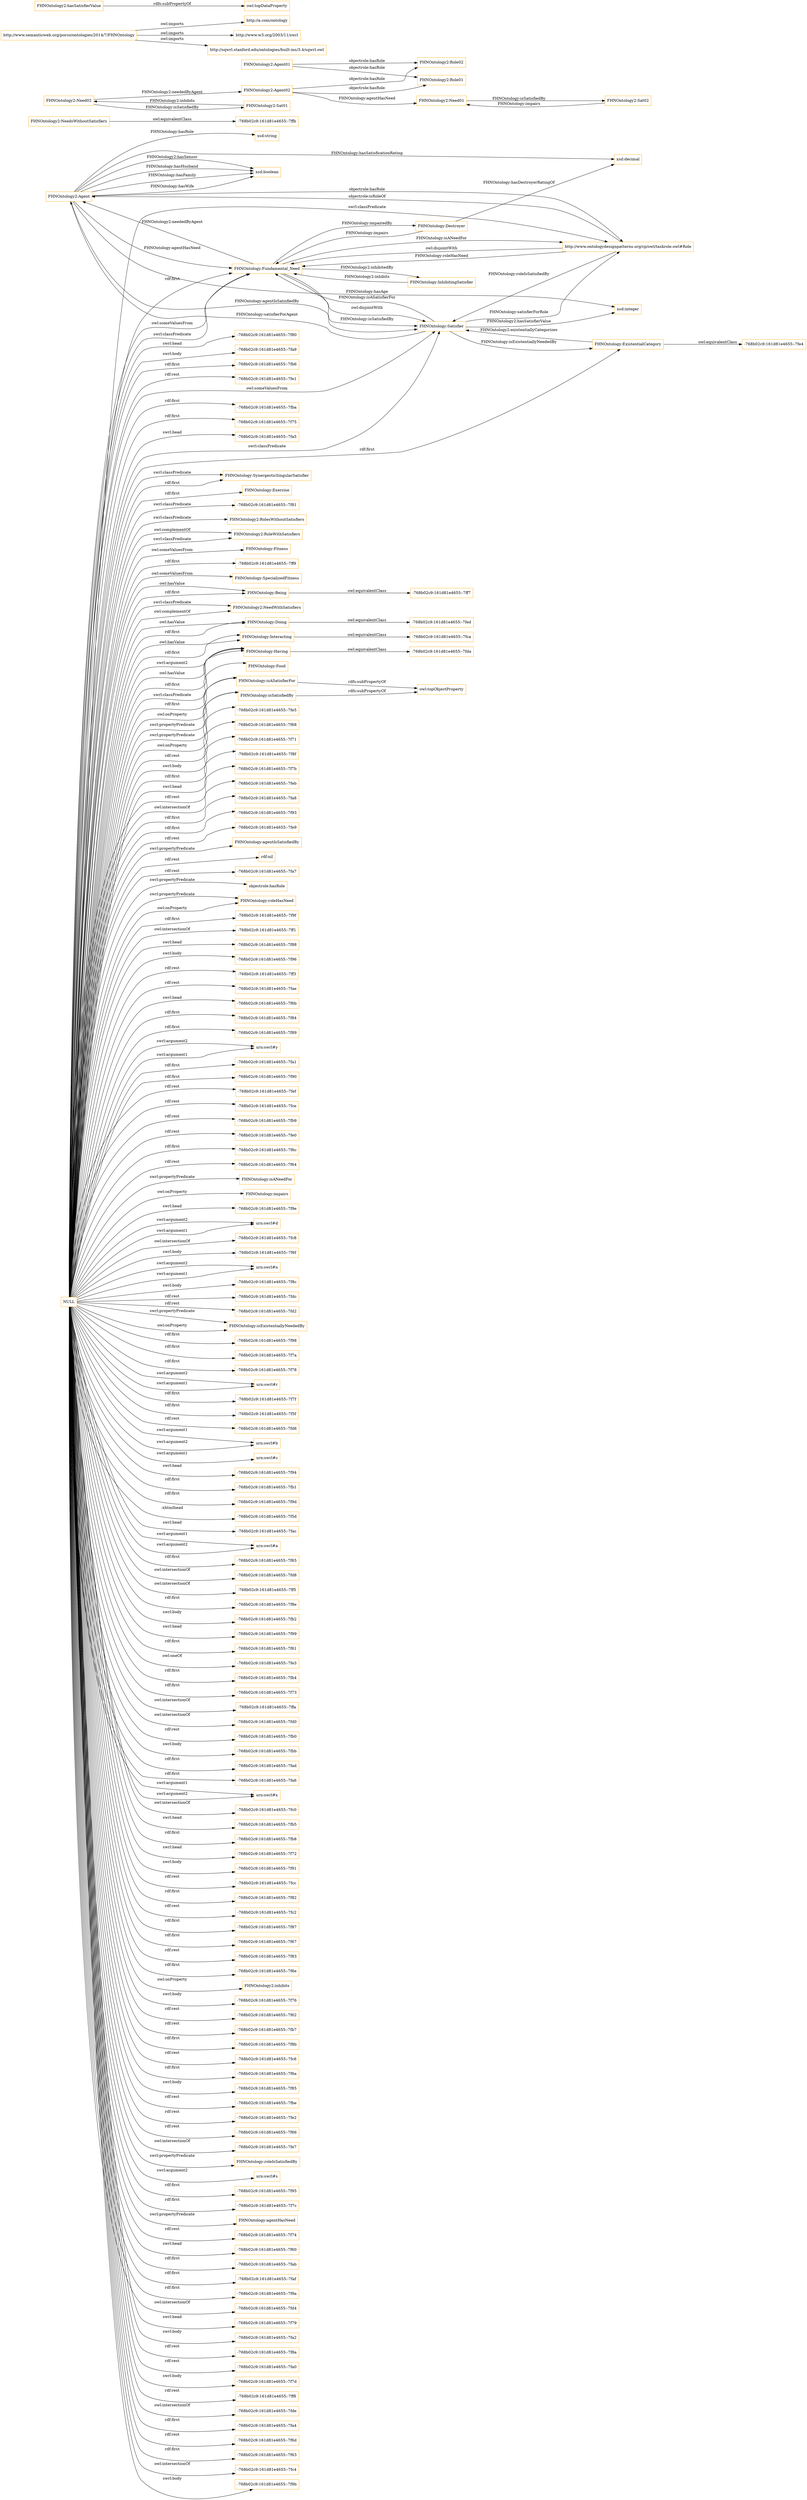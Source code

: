 digraph ar2dtool_diagram { 
rankdir=LR;
size="1501"
node [shape = rectangle, color="orange"]; "FHNOntology2:Agent" "FHNOntology:SynergesticSingularSatisfier" "FHNOntology2:NeedsWithoutSatisfiers" "-768b02c9:161d81e4655:-7ffb" "FHNOntology:Exercise" "FHNOntology:Destroyer" "-768b02c9:161d81e4655:-7f81" "FHNOntology2:RolesWithoutSatisfiers" "-768b02c9:161d81e4655:-7fca" "FHNOntology2:RoleWithSatisfiers" "FHNOntology:Fitness" "-768b02c9:161d81e4655:-7ff9" "FHNOntology:Fundamental_Need" "FHNOntology:SpecializedFitness" "FHNOntology:ExistentialCategory" "http://www.ontologydesignpatterns.org/cp/owl/taskrole.owl#Role" "FHNOntology:InhibitingSatisfier" "-768b02c9:161d81e4655:-7ff7" "FHNOntology:Being" "-768b02c9:161d81e4655:-7fed" "FHNOntology:Satisfier" "-768b02c9:161d81e4655:-7fda" "FHNOntology2:NeedWithSatisfiers" "FHNOntology:Doing" "FHNOntology:Interacting" "FHNOntology:Having" "-768b02c9:161d81e4655:-7fe4" "FHNOntology:Food" ; /*classes style*/
	"FHNOntology:Interacting" -> "-768b02c9:161d81e4655:-7fca" [ label = "owl:equivalentClass" ];
	"FHNOntology:isASatisfierFor" -> "owl:topObjectProperty" [ label = "rdfs:subPropertyOf" ];
	"FHNOntology2:Need01" -> "FHNOntology2:Sat02" [ label = "FHNOntology:isSatisfiedBy" ];
	"FHNOntology:Fundamental_Need" -> "FHNOntology:Satisfier" [ label = "owl:disjointWith" ];
	"FHNOntology:Being" -> "-768b02c9:161d81e4655:-7ff7" [ label = "owl:equivalentClass" ];
	"FHNOntology:Doing" -> "-768b02c9:161d81e4655:-7fed" [ label = "owl:equivalentClass" ];
	"http://www.ontologydesignpatterns.org/cp/owl/taskrole.owl#Role" -> "FHNOntology:Fundamental_Need" [ label = "owl:disjointWith" ];
	"http://www.semanticweb.org/porco/ontologies/2014/7/FHNOntology" -> "http://a.com/ontology" [ label = "owl:imports" ];
	"http://www.semanticweb.org/porco/ontologies/2014/7/FHNOntology" -> "http://www.w3.org/2003/11/swrl" [ label = "owl:imports" ];
	"http://www.semanticweb.org/porco/ontologies/2014/7/FHNOntology" -> "http://sqwrl.stanford.edu/ontologies/built-ins/3.4/sqwrl.owl" [ label = "owl:imports" ];
	"FHNOntology2:Agent02" -> "FHNOntology2:Need01" [ label = "FHNOntology:agentHasNeed" ];
	"FHNOntology2:Agent02" -> "FHNOntology2:Role02" [ label = "objectrole:hasRole" ];
	"FHNOntology2:Agent02" -> "FHNOntology2:Role01" [ label = "objectrole:hasRole" ];
	"FHNOntology2:Sat02" -> "FHNOntology2:Need01" [ label = "FHNOntology:impairs" ];
	"FHNOntology2:NeedsWithoutSatisfiers" -> "-768b02c9:161d81e4655:-7ffb" [ label = "owl:equivalentClass" ];
	"NULL" -> "-768b02c9:161d81e4655:-7fe5" [ label = "rdf:rest" ];
	"NULL" -> "-768b02c9:161d81e4655:-7f68" [ label = "swrl:body" ];
	"NULL" -> "-768b02c9:161d81e4655:-7f71" [ label = "rdf:first" ];
	"NULL" -> "-768b02c9:161d81e4655:-7f8f" [ label = "swrl:head" ];
	"NULL" -> "-768b02c9:161d81e4655:-7f7b" [ label = "rdf:rest" ];
	"NULL" -> "-768b02c9:161d81e4655:-7feb" [ label = "owl:intersectionOf" ];
	"NULL" -> "-768b02c9:161d81e4655:-7fa8" [ label = "rdf:first" ];
	"NULL" -> "-768b02c9:161d81e4655:-7f93" [ label = "rdf:first" ];
	"NULL" -> "-768b02c9:161d81e4655:-7fe9" [ label = "rdf:rest" ];
	"NULL" -> "FHNOntology:agentIsSatisfiedBy" [ label = "swrl:propertyPredicate" ];
	"NULL" -> "rdf:nil" [ label = "rdf:rest" ];
	"NULL" -> "-768b02c9:161d81e4655:-7fa7" [ label = "rdf:rest" ];
	"NULL" -> "objectrole:hasRole" [ label = "swrl:propertyPredicate" ];
	"NULL" -> "FHNOntology:roleHasNeed" [ label = "owl:onProperty" ];
	"NULL" -> "-768b02c9:161d81e4655:-7f9f" [ label = "rdf:first" ];
	"NULL" -> "-768b02c9:161d81e4655:-7ff1" [ label = "owl:intersectionOf" ];
	"NULL" -> "-768b02c9:161d81e4655:-7f88" [ label = "swrl:head" ];
	"NULL" -> "-768b02c9:161d81e4655:-7f96" [ label = "swrl:body" ];
	"NULL" -> "FHNOntology:Interacting" [ label = "rdf:first" ];
	"NULL" -> "-768b02c9:161d81e4655:-7ff3" [ label = "rdf:rest" ];
	"NULL" -> "-768b02c9:161d81e4655:-7fae" [ label = "rdf:rest" ];
	"NULL" -> "-768b02c9:161d81e4655:-7f6b" [ label = "swrl:head" ];
	"NULL" -> "-768b02c9:161d81e4655:-7f84" [ label = "rdf:first" ];
	"NULL" -> "-768b02c9:161d81e4655:-7f89" [ label = "rdf:first" ];
	"NULL" -> "urn:swrl#y" [ label = "swrl:argument1" ];
	"NULL" -> "-768b02c9:161d81e4655:-7fa1" [ label = "rdf:first" ];
	"NULL" -> "-768b02c9:161d81e4655:-7f90" [ label = "rdf:first" ];
	"NULL" -> "-768b02c9:161d81e4655:-7fef" [ label = "rdf:rest" ];
	"NULL" -> "FHNOntology:Doing" [ label = "rdf:first" ];
	"NULL" -> "FHNOntology:Satisfier" [ label = "swrl:classPredicate" ];
	"NULL" -> "-768b02c9:161d81e4655:-7fce" [ label = "rdf:rest" ];
	"NULL" -> "-768b02c9:161d81e4655:-7fb9" [ label = "rdf:rest" ];
	"NULL" -> "-768b02c9:161d81e4655:-7fe0" [ label = "rdf:rest" ];
	"NULL" -> "-768b02c9:161d81e4655:-7f6c" [ label = "rdf:first" ];
	"NULL" -> "-768b02c9:161d81e4655:-7f64" [ label = "rdf:rest" ];
	"NULL" -> "FHNOntology:isANeedFor" [ label = "swrl:propertyPredicate" ];
	"NULL" -> "FHNOntology:impairs" [ label = "owl:onProperty" ];
	"NULL" -> "-768b02c9:161d81e4655:-7f9e" [ label = "swrl:head" ];
	"NULL" -> "urn:swrl#d" [ label = "swrl:argument1" ];
	"NULL" -> "FHNOntology:Exercise" [ label = "rdf:first" ];
	"NULL" -> "-768b02c9:161d81e4655:-7fc8" [ label = "owl:intersectionOf" ];
	"NULL" -> "-768b02c9:161d81e4655:-7f6f" [ label = "swrl:body" ];
	"NULL" -> "FHNOntology:Fundamental_Need" [ label = "rdf:first" ];
	"NULL" -> "urn:swrl#n" [ label = "swrl:argument1" ];
	"NULL" -> "-768b02c9:161d81e4655:-7f8c" [ label = "swrl:body" ];
	"NULL" -> "-768b02c9:161d81e4655:-7fdc" [ label = "rdf:rest" ];
	"NULL" -> "urn:swrl#d" [ label = "swrl:argument2" ];
	"NULL" -> "-768b02c9:161d81e4655:-7fd2" [ label = "rdf:rest" ];
	"NULL" -> "FHNOntology:Being" [ label = "rdf:first" ];
	"NULL" -> "FHNOntology:isExistentiallyNeededBy" [ label = "owl:onProperty" ];
	"NULL" -> "-768b02c9:161d81e4655:-7f98" [ label = "rdf:first" ];
	"NULL" -> "-768b02c9:161d81e4655:-7f7a" [ label = "rdf:first" ];
	"NULL" -> "-768b02c9:161d81e4655:-7f78" [ label = "rdf:first" ];
	"NULL" -> "urn:swrl#r" [ label = "swrl:argument1" ];
	"NULL" -> "-768b02c9:161d81e4655:-7f7f" [ label = "rdf:first" ];
	"NULL" -> "-768b02c9:161d81e4655:-7f5f" [ label = "rdf:first" ];
	"NULL" -> "-768b02c9:161d81e4655:-7fd6" [ label = "rdf:rest" ];
	"NULL" -> "urn:swrl#b" [ label = "swrl:argument2" ];
	"NULL" -> "http://www.ontologydesignpatterns.org/cp/owl/taskrole.owl#Role" [ label = "swrl:classPredicate" ];
	"NULL" -> "FHNOntology:isSatisfiedBy" [ label = "owl:onProperty" ];
	"NULL" -> "FHNOntology:Having" [ label = "owl:hasValue" ];
	"NULL" -> "FHNOntology:Being" [ label = "owl:hasValue" ];
	"NULL" -> "FHNOntology:SynergesticSingularSatisfier" [ label = "rdf:first" ];
	"NULL" -> "urn:swrl#c" [ label = "swrl:argument1" ];
	"NULL" -> "-768b02c9:161d81e4655:-7f94" [ label = "swrl:head" ];
	"NULL" -> "-768b02c9:161d81e4655:-7fb1" [ label = "rdf:first" ];
	"NULL" -> "-768b02c9:161d81e4655:-7f9d" [ label = "rdf:first" ];
	"NULL" -> "-768b02c9:161d81e4655:-7f5d" [ label = ":xhtmlhead" ];
	"NULL" -> "-768b02c9:161d81e4655:-7fac" [ label = "swrl:head" ];
	"NULL" -> "urn:swrl#a" [ label = "swrl:argument2" ];
	"NULL" -> "-768b02c9:161d81e4655:-7f65" [ label = "rdf:first" ];
	"NULL" -> "-768b02c9:161d81e4655:-7fd8" [ label = "owl:intersectionOf" ];
	"NULL" -> "-768b02c9:161d81e4655:-7ff5" [ label = "owl:intersectionOf" ];
	"NULL" -> "-768b02c9:161d81e4655:-7f8e" [ label = "rdf:first" ];
	"NULL" -> "-768b02c9:161d81e4655:-7fb2" [ label = "swrl:body" ];
	"NULL" -> "-768b02c9:161d81e4655:-7f99" [ label = "swrl:head" ];
	"NULL" -> "urn:swrl#n" [ label = "swrl:argument2" ];
	"NULL" -> "-768b02c9:161d81e4655:-7f61" [ label = "rdf:first" ];
	"NULL" -> "-768b02c9:161d81e4655:-7fe3" [ label = "owl:oneOf" ];
	"NULL" -> "-768b02c9:161d81e4655:-7fb4" [ label = "rdf:first" ];
	"NULL" -> "FHNOntology:Food" [ label = "rdf:first" ];
	"NULL" -> "-768b02c9:161d81e4655:-7f73" [ label = "rdf:first" ];
	"NULL" -> "-768b02c9:161d81e4655:-7ffa" [ label = "owl:intersectionOf" ];
	"NULL" -> "urn:swrl#r" [ label = "swrl:argument2" ];
	"NULL" -> "-768b02c9:161d81e4655:-7fd0" [ label = "owl:intersectionOf" ];
	"NULL" -> "FHNOntology:Having" [ label = "rdf:first" ];
	"NULL" -> "-768b02c9:161d81e4655:-7fb0" [ label = "rdf:rest" ];
	"NULL" -> "-768b02c9:161d81e4655:-7fbb" [ label = "swrl:body" ];
	"NULL" -> "urn:swrl#y" [ label = "swrl:argument2" ];
	"NULL" -> "-768b02c9:161d81e4655:-7fad" [ label = "rdf:first" ];
	"NULL" -> "FHNOntology:Fundamental_Need" [ label = "owl:someValuesFrom" ];
	"NULL" -> "FHNOntology2:NeedWithSatisfiers" [ label = "owl:complementOf" ];
	"NULL" -> "FHNOntology:isASatisfierFor" [ label = "swrl:propertyPredicate" ];
	"NULL" -> "-768b02c9:161d81e4655:-7fa6" [ label = "rdf:first" ];
	"NULL" -> "FHNOntology:Doing" [ label = "owl:hasValue" ];
	"NULL" -> "urn:swrl#x" [ label = "swrl:argument2" ];
	"NULL" -> "FHNOntology:roleHasNeed" [ label = "swrl:propertyPredicate" ];
	"NULL" -> "-768b02c9:161d81e4655:-7fc0" [ label = "owl:intersectionOf" ];
	"NULL" -> "-768b02c9:161d81e4655:-7fb5" [ label = "swrl:head" ];
	"NULL" -> "-768b02c9:161d81e4655:-7fb8" [ label = "rdf:first" ];
	"NULL" -> "-768b02c9:161d81e4655:-7f72" [ label = "swrl:head" ];
	"NULL" -> "FHNOntology:Fitness" [ label = "owl:someValuesFrom" ];
	"NULL" -> "-768b02c9:161d81e4655:-7f91" [ label = "swrl:body" ];
	"NULL" -> "FHNOntology:SynergesticSingularSatisfier" [ label = "swrl:classPredicate" ];
	"NULL" -> "-768b02c9:161d81e4655:-7fcc" [ label = "rdf:rest" ];
	"NULL" -> "-768b02c9:161d81e4655:-7f82" [ label = "rdf:first" ];
	"NULL" -> "-768b02c9:161d81e4655:-7fc2" [ label = "rdf:rest" ];
	"NULL" -> "FHNOntology:isASatisfierFor" [ label = "owl:onProperty" ];
	"NULL" -> "-768b02c9:161d81e4655:-7f87" [ label = "rdf:first" ];
	"NULL" -> "-768b02c9:161d81e4655:-7f67" [ label = "rdf:first" ];
	"NULL" -> "-768b02c9:161d81e4655:-7f83" [ label = "rdf:rest" ];
	"NULL" -> "-768b02c9:161d81e4655:-7f6e" [ label = "rdf:first" ];
	"NULL" -> "FHNOntology2:inhibits" [ label = "owl:onProperty" ];
	"NULL" -> "-768b02c9:161d81e4655:-7f76" [ label = "swrl:body" ];
	"NULL" -> "-768b02c9:161d81e4655:-7f62" [ label = "rdf:rest" ];
	"NULL" -> "-768b02c9:161d81e4655:-7fb7" [ label = "rdf:rest" ];
	"NULL" -> "-768b02c9:161d81e4655:-7f8b" [ label = "rdf:first" ];
	"NULL" -> "FHNOntology2:RoleWithSatisfiers" [ label = "swrl:classPredicate" ];
	"NULL" -> "-768b02c9:161d81e4655:-7fc6" [ label = "rdf:rest" ];
	"NULL" -> "-768b02c9:161d81e4655:-7f6a" [ label = "rdf:first" ];
	"NULL" -> "-768b02c9:161d81e4655:-7f85" [ label = "swrl:body" ];
	"NULL" -> "-768b02c9:161d81e4655:-7fbe" [ label = "rdf:rest" ];
	"NULL" -> "FHNOntology:Having" [ label = "swrl:classPredicate" ];
	"NULL" -> "-768b02c9:161d81e4655:-7fe2" [ label = "rdf:rest" ];
	"NULL" -> "urn:swrl#x" [ label = "swrl:argument1" ];
	"NULL" -> "-768b02c9:161d81e4655:-7f66" [ label = "rdf:rest" ];
	"NULL" -> "-768b02c9:161d81e4655:-7fe7" [ label = "owl:intersectionOf" ];
	"NULL" -> "FHNOntology:isExistentiallyNeededBy" [ label = "swrl:propertyPredicate" ];
	"NULL" -> "FHNOntology:roleIsSatisfiedBy" [ label = "swrl:propertyPredicate" ];
	"NULL" -> "urn:swrl#s" [ label = "swrl:argument2" ];
	"NULL" -> "FHNOntology:Interacting" [ label = "owl:hasValue" ];
	"NULL" -> "-768b02c9:161d81e4655:-7f95" [ label = "rdf:first" ];
	"NULL" -> "-768b02c9:161d81e4655:-7f7c" [ label = "rdf:first" ];
	"NULL" -> "FHNOntology:Satisfier" [ label = "owl:someValuesFrom" ];
	"NULL" -> "FHNOntology:ExistentialCategory" [ label = "rdf:first" ];
	"NULL" -> "FHNOntology:agentHasNeed" [ label = "swrl:propertyPredicate" ];
	"NULL" -> "-768b02c9:161d81e4655:-7ff9" [ label = "rdf:first" ];
	"NULL" -> "-768b02c9:161d81e4655:-7f74" [ label = "rdf:rest" ];
	"NULL" -> "FHNOntology:isSatisfiedBy" [ label = "swrl:propertyPredicate" ];
	"NULL" -> "-768b02c9:161d81e4655:-7f60" [ label = "swrl:head" ];
	"NULL" -> "-768b02c9:161d81e4655:-7fab" [ label = "rdf:first" ];
	"NULL" -> "-768b02c9:161d81e4655:-7faf" [ label = "rdf:first" ];
	"NULL" -> "urn:swrl#a" [ label = "swrl:argument1" ];
	"NULL" -> "-768b02c9:161d81e4655:-7f9a" [ label = "rdf:first" ];
	"NULL" -> "-768b02c9:161d81e4655:-7fd4" [ label = "owl:intersectionOf" ];
	"NULL" -> "FHNOntology:SpecializedFitness" [ label = "owl:someValuesFrom" ];
	"NULL" -> "FHNOntology2:RoleWithSatisfiers" [ label = "owl:complementOf" ];
	"NULL" -> "FHNOntology:Having" [ label = "swrl:argument2" ];
	"NULL" -> "-768b02c9:161d81e4655:-7f79" [ label = "swrl:head" ];
	"NULL" -> "-768b02c9:161d81e4655:-7fa2" [ label = "swrl:body" ];
	"NULL" -> "-768b02c9:161d81e4655:-7f8a" [ label = "rdf:rest" ];
	"NULL" -> "FHNOntology:Fundamental_Need" [ label = "swrl:classPredicate" ];
	"NULL" -> "-768b02c9:161d81e4655:-7fa0" [ label = "rdf:rest" ];
	"NULL" -> "-768b02c9:161d81e4655:-7f7d" [ label = "swrl:body" ];
	"NULL" -> "-768b02c9:161d81e4655:-7ff8" [ label = "rdf:rest" ];
	"NULL" -> "-768b02c9:161d81e4655:-7fde" [ label = "owl:intersectionOf" ];
	"NULL" -> "-768b02c9:161d81e4655:-7fa4" [ label = "rdf:first" ];
	"NULL" -> "-768b02c9:161d81e4655:-7f6d" [ label = "rdf:rest" ];
	"NULL" -> "-768b02c9:161d81e4655:-7f63" [ label = "rdf:first" ];
	"NULL" -> "-768b02c9:161d81e4655:-7fc4" [ label = "owl:intersectionOf" ];
	"NULL" -> "urn:swrl#b" [ label = "swrl:argument1" ];
	"NULL" -> "-768b02c9:161d81e4655:-7f81" [ label = "swrl:classPredicate" ];
	"NULL" -> "-768b02c9:161d81e4655:-7f9b" [ label = "swrl:body" ];
	"NULL" -> "-768b02c9:161d81e4655:-7f80" [ label = "swrl:head" ];
	"NULL" -> "-768b02c9:161d81e4655:-7fa9" [ label = "swrl:body" ];
	"NULL" -> "-768b02c9:161d81e4655:-7fb6" [ label = "rdf:first" ];
	"NULL" -> "-768b02c9:161d81e4655:-7fe1" [ label = "rdf:rest" ];
	"NULL" -> "-768b02c9:161d81e4655:-7fba" [ label = "rdf:first" ];
	"NULL" -> "FHNOntology2:NeedWithSatisfiers" [ label = "swrl:classPredicate" ];
	"NULL" -> "-768b02c9:161d81e4655:-7f75" [ label = "rdf:first" ];
	"NULL" -> "FHNOntology2:RolesWithoutSatisfiers" [ label = "swrl:classPredicate" ];
	"NULL" -> "-768b02c9:161d81e4655:-7fa5" [ label = "swrl:head" ];
	"FHNOntology2:Agent01" -> "FHNOntology2:Role02" [ label = "objectrole:hasRole" ];
	"FHNOntology2:Agent01" -> "FHNOntology2:Role01" [ label = "objectrole:hasRole" ];
	"FHNOntology:ExistentialCategory" -> "-768b02c9:161d81e4655:-7fe4" [ label = "owl:equivalentClass" ];
	"FHNOntology2:Sat01" -> "FHNOntology2:Need02" [ label = "FHNOntology2:inhibits" ];
	"FHNOntology2:hasSatisfierValue" -> "owl:topDataProperty" [ label = "rdfs:subPropertyOf" ];
	"FHNOntology:Having" -> "-768b02c9:161d81e4655:-7fda" [ label = "owl:equivalentClass" ];
	"FHNOntology:isSatisfiedBy" -> "owl:topObjectProperty" [ label = "rdfs:subPropertyOf" ];
	"FHNOntology2:Need02" -> "FHNOntology2:Sat01" [ label = "FHNOntology:isSatisfiedBy" ];
	"FHNOntology2:Need02" -> "FHNOntology2:Agent02" [ label = "FHNOntology2:neededByAgent" ];
	"FHNOntology:Fundamental_Need" -> "FHNOntology:Satisfier" [ label = "FHNOntology:isSatisfiedBy" ];
	"FHNOntology2:Agent" -> "xsd:boolean" [ label = "FHNOntology:hasFamily" ];
	"FHNOntology2:Agent" -> "xsd:integer" [ label = "FHNOntology:hasAge" ];
	"FHNOntology:Satisfier" -> "FHNOntology:ExistentialCategory" [ label = "FHNOntology:isExistentiallyNeededBy" ];
	"FHNOntology2:Agent" -> "FHNOntology:Fundamental_Need" [ label = "FHNOntology:agentHasNeed" ];
	"FHNOntology:Fundamental_Need" -> "FHNOntology2:Agent" [ label = "FHNOntology2:neededByAgent" ];
	"FHNOntology:Satisfier" -> "FHNOntology2:Agent" [ label = "FHNOntology:satisfierForAgent" ];
	"FHNOntology2:Agent" -> "FHNOntology:Satisfier" [ label = "FHNOntology:agentIsSatisfiedBy" ];
	"FHNOntology:Satisfier" -> "xsd:integer" [ label = "FHNOntology2:hasSatisfierValue" ];
	"FHNOntology2:Agent" -> "http://www.ontologydesignpatterns.org/cp/owl/taskrole.owl#Role" [ label = "objectrole:hasRole" ];
	"FHNOntology:Destroyer" -> "xsd:decimal" [ label = "FHNOntology:hasDestroyerRatingOf" ];
	"FHNOntology:InhibitingSatisfier" -> "FHNOntology:Fundamental_Need" [ label = "FHNOntology2:inhibits" ];
	"FHNOntology2:Agent" -> "xsd:decimal" [ label = "FHNOntology:hasSatisficationRating" ];
	"FHNOntology2:Agent" -> "xsd:boolean" [ label = "FHNOntology:hasWife" ];
	"FHNOntology2:Agent" -> "xsd:boolean" [ label = "FHNOntology2:hasSensor" ];
	"FHNOntology:Fundamental_Need" -> "FHNOntology:Destroyer" [ label = "FHNOntology:impairedBy" ];
	"http://www.ontologydesignpatterns.org/cp/owl/taskrole.owl#Role" -> "FHNOntology:Satisfier" [ label = "FHNOntology:roleIsSatisfiedBy" ];
	"FHNOntology:Satisfier" -> "FHNOntology:Fundamental_Need" [ label = "FHNOntology:isASatisfierFor" ];
	"http://www.ontologydesignpatterns.org/cp/owl/taskrole.owl#Role" -> "FHNOntology:Fundamental_Need" [ label = "FHNOntology:roleHasNeed" ];
	"FHNOntology:Satisfier" -> "http://www.ontologydesignpatterns.org/cp/owl/taskrole.owl#Role" [ label = "FHNOntology:satisfierForRole" ];
	"FHNOntology:Fundamental_Need" -> "http://www.ontologydesignpatterns.org/cp/owl/taskrole.owl#Role" [ label = "FHNOntology:isANeedFor" ];
	"FHNOntology:ExistentialCategory" -> "FHNOntology:Satisfier" [ label = "FHNOntology2:existentiallyCategorizes" ];
	"FHNOntology2:Agent" -> "xsd:boolean" [ label = "FHNOntology:hasHusband" ];
	"FHNOntology2:Agent" -> "xsd:string" [ label = "FHNOntology:hasRole" ];
	"FHNOntology:Fundamental_Need" -> "FHNOntology:InhibitingSatisfier" [ label = "FHNOntology2:inhibitedBy" ];
	"FHNOntology:Destroyer" -> "FHNOntology:Fundamental_Need" [ label = "FHNOntology:impairs" ];
	"http://www.ontologydesignpatterns.org/cp/owl/taskrole.owl#Role" -> "FHNOntology2:Agent" [ label = "objectrole:isRoleOf" ];

}
